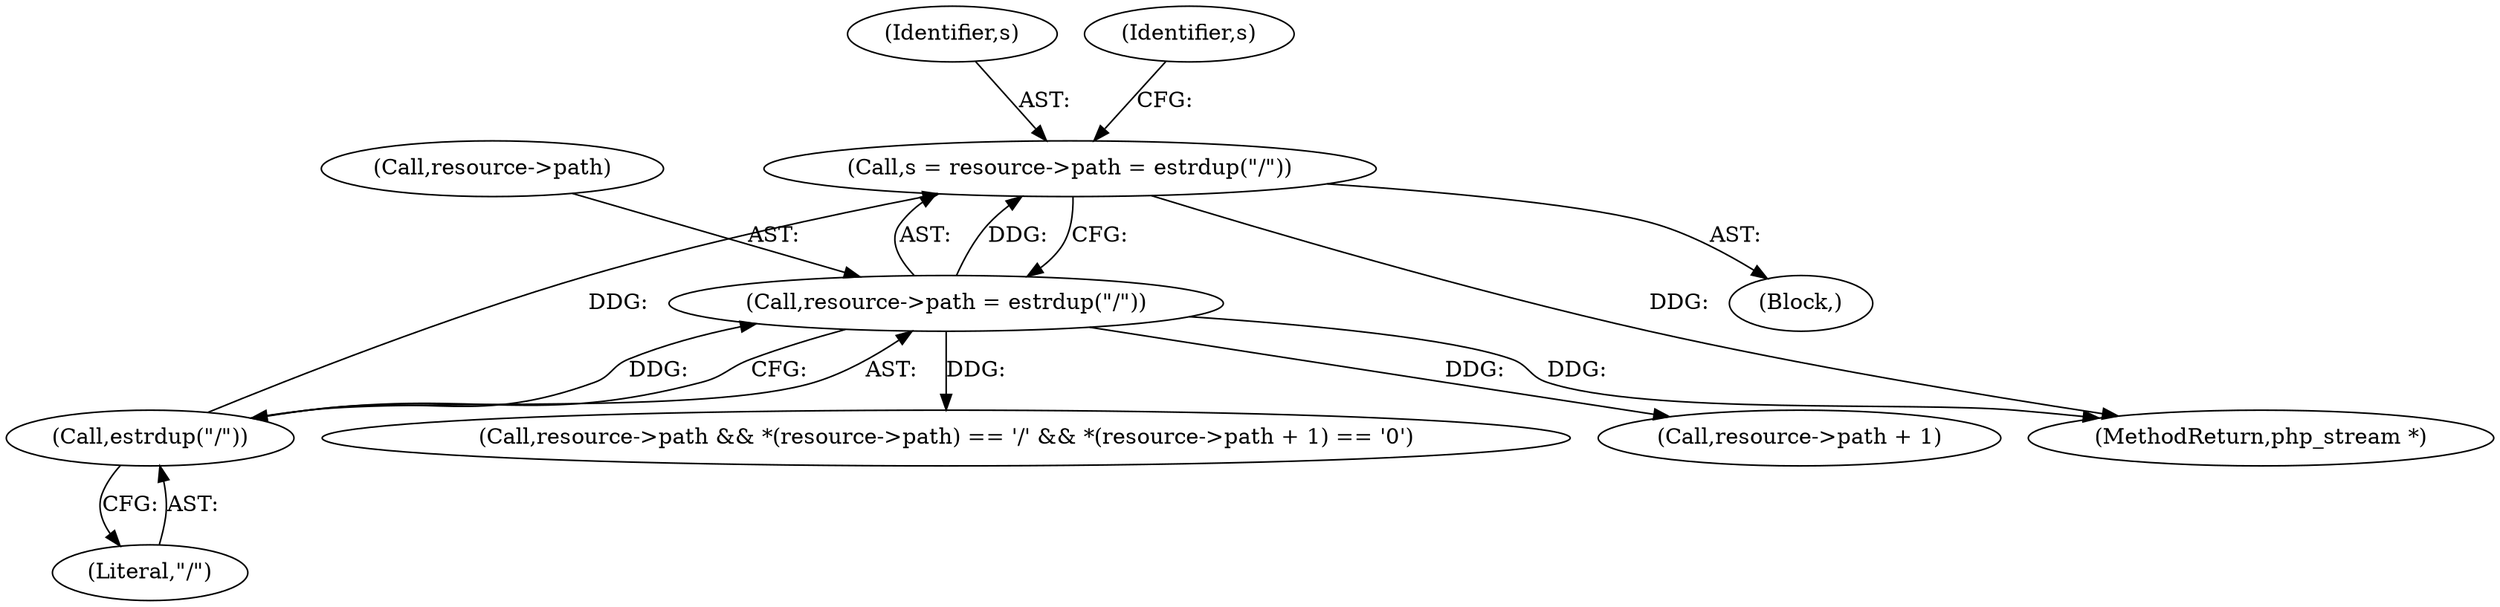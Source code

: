 digraph "0_php-src_523f230c831d7b33353203fa34aee4e92ac12bba@API" {
"1003029" [label="(Call,s = resource->path = estrdup(\"/\"))"];
"1003031" [label="(Call,resource->path = estrdup(\"/\"))"];
"1003035" [label="(Call,estrdup(\"/\"))"];
"1003049" [label="(Call,resource->path && *(resource->path) == '/' && *(resource->path + 1) == '\0')"];
"1003036" [label="(Literal,\"/\")"];
"1003026" [label="(Block,)"];
"1003030" [label="(Identifier,s)"];
"1003233" [label="(MethodReturn,php_stream *)"];
"1003031" [label="(Call,resource->path = estrdup(\"/\"))"];
"1003029" [label="(Call,s = resource->path = estrdup(\"/\"))"];
"1003062" [label="(Call,resource->path + 1)"];
"1003032" [label="(Call,resource->path)"];
"1003045" [label="(Identifier,s)"];
"1003035" [label="(Call,estrdup(\"/\"))"];
"1003029" -> "1003026"  [label="AST: "];
"1003029" -> "1003031"  [label="CFG: "];
"1003030" -> "1003029"  [label="AST: "];
"1003031" -> "1003029"  [label="AST: "];
"1003045" -> "1003029"  [label="CFG: "];
"1003029" -> "1003233"  [label="DDG: "];
"1003031" -> "1003029"  [label="DDG: "];
"1003035" -> "1003029"  [label="DDG: "];
"1003031" -> "1003035"  [label="CFG: "];
"1003032" -> "1003031"  [label="AST: "];
"1003035" -> "1003031"  [label="AST: "];
"1003031" -> "1003233"  [label="DDG: "];
"1003035" -> "1003031"  [label="DDG: "];
"1003031" -> "1003049"  [label="DDG: "];
"1003031" -> "1003062"  [label="DDG: "];
"1003035" -> "1003036"  [label="CFG: "];
"1003036" -> "1003035"  [label="AST: "];
}
